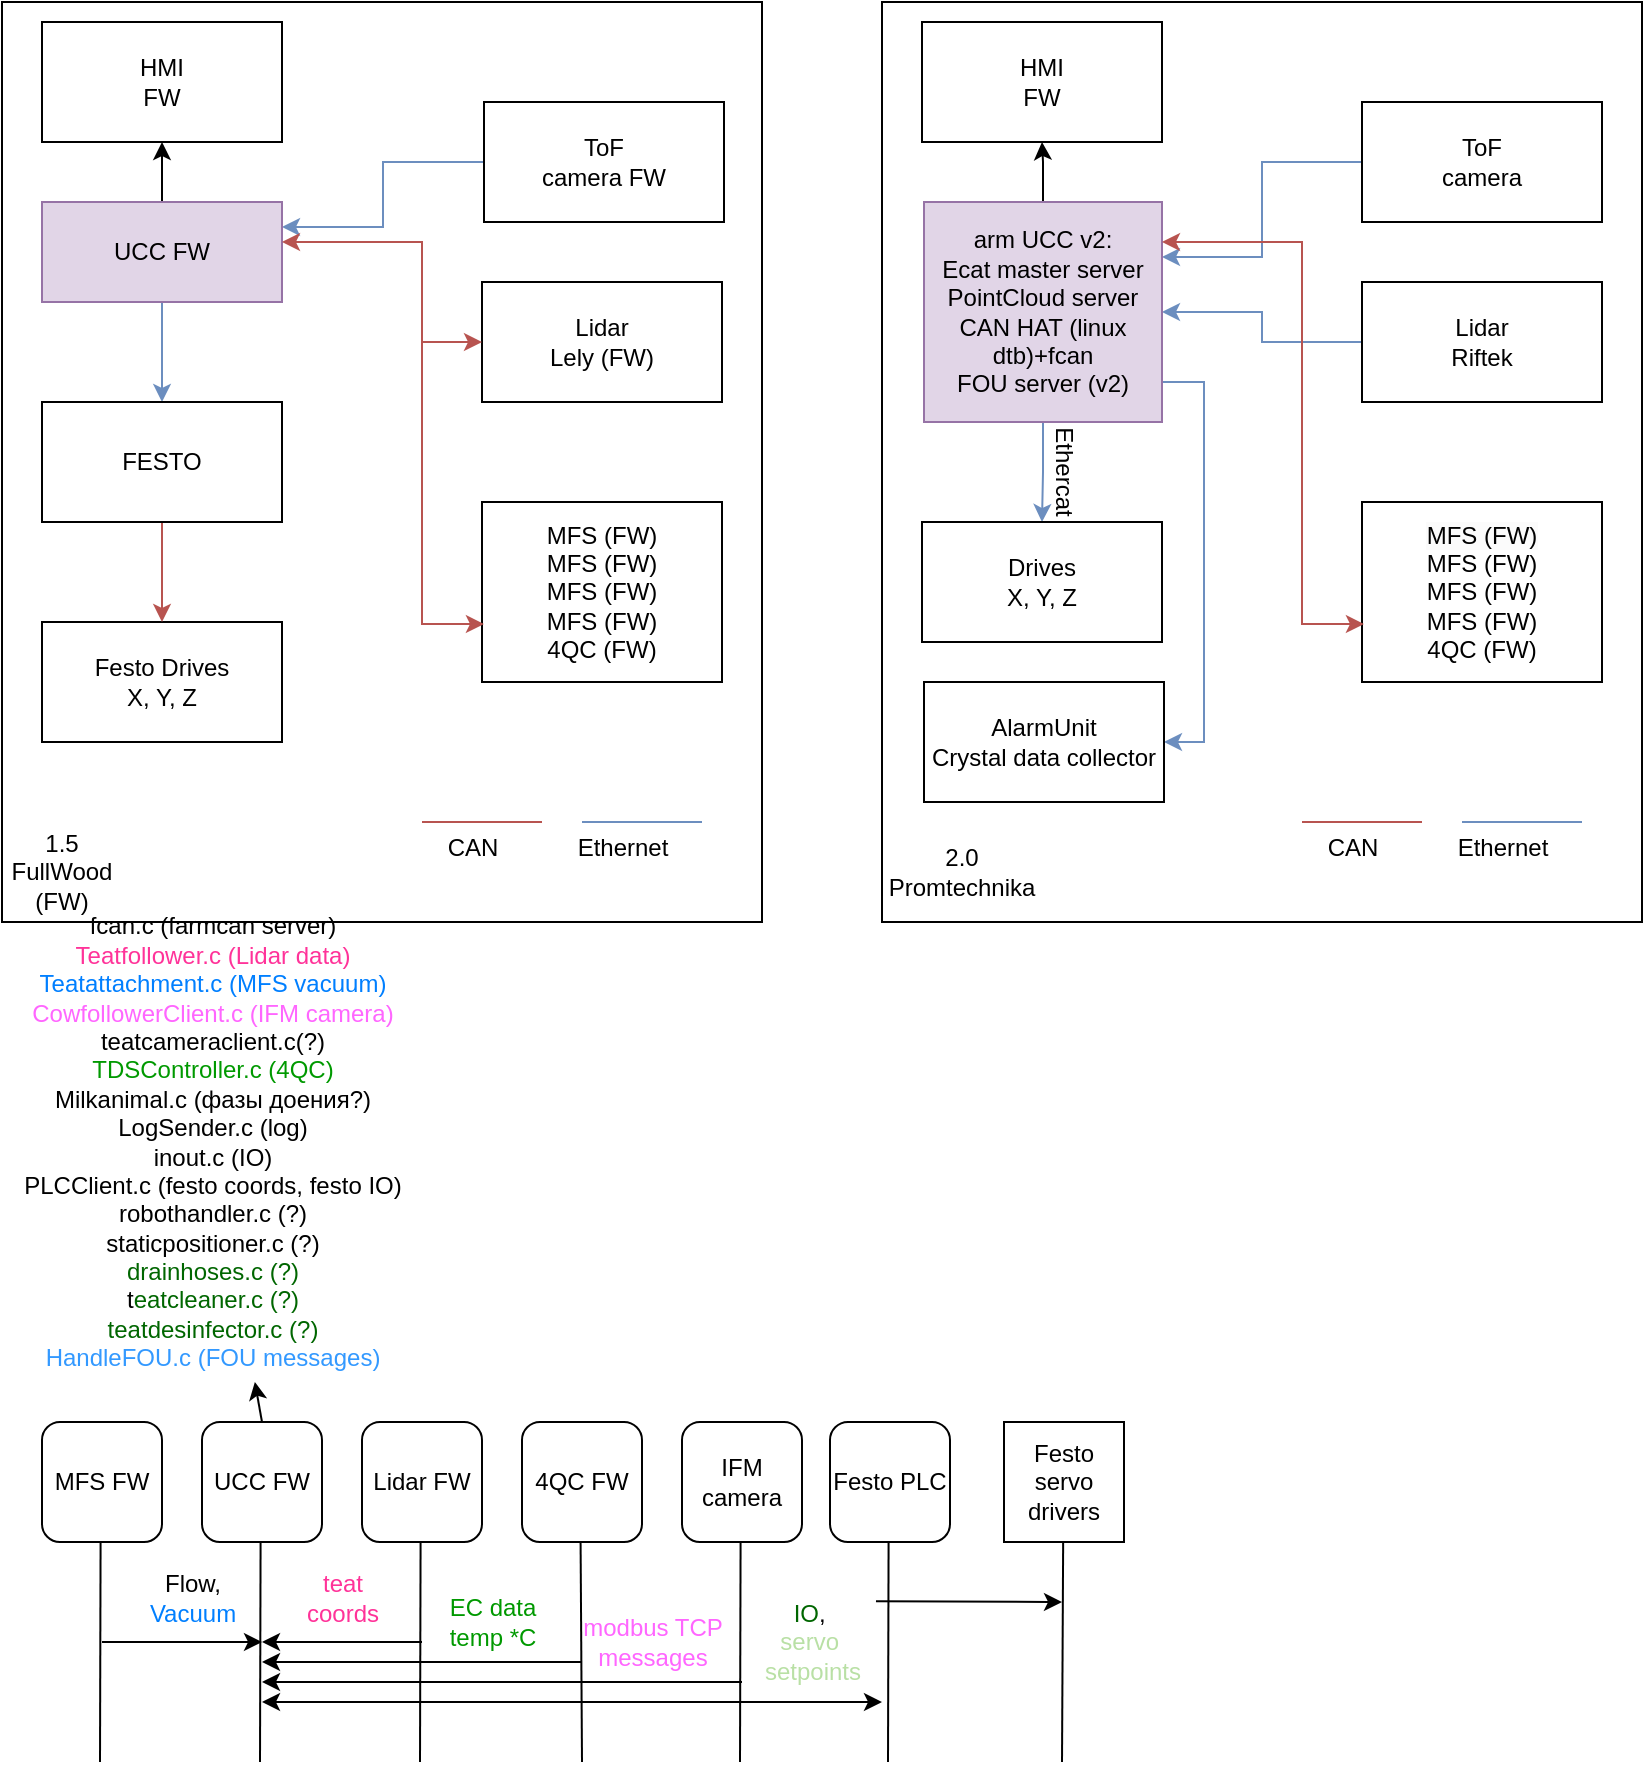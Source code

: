 <mxfile version="24.8.6">
  <diagram name="Page-1" id="rQBGWArWhz-w2QQc-Grt">
    <mxGraphModel dx="1363" dy="889" grid="1" gridSize="10" guides="1" tooltips="1" connect="1" arrows="1" fold="1" page="1" pageScale="1" pageWidth="827" pageHeight="1169" math="0" shadow="0">
      <root>
        <mxCell id="0" />
        <mxCell id="1" parent="0" />
        <mxCell id="cXtdcIw0JKKQN8xH4usp-18" value="" style="rounded=0;whiteSpace=wrap;html=1;" vertex="1" parent="1">
          <mxGeometry width="380" height="460" as="geometry" />
        </mxCell>
        <mxCell id="cXtdcIw0JKKQN8xH4usp-6" style="edgeStyle=orthogonalEdgeStyle;rounded=0;orthogonalLoop=1;jettySize=auto;html=1;entryX=1;entryY=0.25;entryDx=0;entryDy=0;fillColor=#dae8fc;strokeColor=#6c8ebf;" edge="1" parent="1" source="cXtdcIw0JKKQN8xH4usp-1" target="cXtdcIw0JKKQN8xH4usp-3">
          <mxGeometry relative="1" as="geometry" />
        </mxCell>
        <mxCell id="cXtdcIw0JKKQN8xH4usp-1" value="ToF&lt;div&gt;camera FW&lt;/div&gt;" style="rounded=0;whiteSpace=wrap;html=1;" vertex="1" parent="1">
          <mxGeometry x="241" y="50" width="120" height="60" as="geometry" />
        </mxCell>
        <mxCell id="cXtdcIw0JKKQN8xH4usp-2" value="Lidar&lt;div&gt;Lely (FW)&lt;/div&gt;" style="rounded=0;whiteSpace=wrap;html=1;" vertex="1" parent="1">
          <mxGeometry x="240" y="140" width="120" height="60" as="geometry" />
        </mxCell>
        <mxCell id="cXtdcIw0JKKQN8xH4usp-10" style="edgeStyle=orthogonalEdgeStyle;rounded=0;orthogonalLoop=1;jettySize=auto;html=1;entryX=0.5;entryY=0;entryDx=0;entryDy=0;fillColor=#dae8fc;strokeColor=#6c8ebf;" edge="1" parent="1" source="cXtdcIw0JKKQN8xH4usp-3" target="cXtdcIw0JKKQN8xH4usp-9">
          <mxGeometry relative="1" as="geometry" />
        </mxCell>
        <mxCell id="cXtdcIw0JKKQN8xH4usp-22" value="" style="edgeStyle=orthogonalEdgeStyle;rounded=0;orthogonalLoop=1;jettySize=auto;html=1;" edge="1" parent="1" source="cXtdcIw0JKKQN8xH4usp-3" target="cXtdcIw0JKKQN8xH4usp-21">
          <mxGeometry relative="1" as="geometry" />
        </mxCell>
        <mxCell id="cXtdcIw0JKKQN8xH4usp-3" value="UCC FW" style="rounded=0;whiteSpace=wrap;html=1;fillColor=#e1d5e7;strokeColor=#9673a6;" vertex="1" parent="1">
          <mxGeometry x="20" y="100" width="120" height="50" as="geometry" />
        </mxCell>
        <mxCell id="cXtdcIw0JKKQN8xH4usp-4" value="MFS (FW)&lt;div&gt;MFS (FW)&lt;/div&gt;&lt;div&gt;MFS (FW)&lt;/div&gt;&lt;div&gt;MFS (FW)&lt;/div&gt;&lt;div&gt;4QC (FW)&lt;/div&gt;" style="rounded=0;whiteSpace=wrap;html=1;" vertex="1" parent="1">
          <mxGeometry x="240" y="250" width="120" height="90" as="geometry" />
        </mxCell>
        <mxCell id="cXtdcIw0JKKQN8xH4usp-5" style="edgeStyle=orthogonalEdgeStyle;rounded=0;orthogonalLoop=1;jettySize=auto;html=1;entryX=0.008;entryY=0.678;entryDx=0;entryDy=0;entryPerimeter=0;fillColor=#f8cecc;strokeColor=#b85450;startArrow=classic;startFill=1;" edge="1" parent="1" source="cXtdcIw0JKKQN8xH4usp-3" target="cXtdcIw0JKKQN8xH4usp-4">
          <mxGeometry relative="1" as="geometry">
            <Array as="points">
              <mxPoint x="210" y="120" />
              <mxPoint x="210" y="311" />
            </Array>
          </mxGeometry>
        </mxCell>
        <mxCell id="cXtdcIw0JKKQN8xH4usp-8" value="Festo Drives&lt;div&gt;X, Y, Z&lt;/div&gt;" style="rounded=0;whiteSpace=wrap;html=1;" vertex="1" parent="1">
          <mxGeometry x="20" y="310" width="120" height="60" as="geometry" />
        </mxCell>
        <mxCell id="cXtdcIw0JKKQN8xH4usp-11" style="edgeStyle=orthogonalEdgeStyle;rounded=0;orthogonalLoop=1;jettySize=auto;html=1;entryX=0.5;entryY=0;entryDx=0;entryDy=0;fillColor=#f8cecc;strokeColor=#b85450;" edge="1" parent="1" source="cXtdcIw0JKKQN8xH4usp-9" target="cXtdcIw0JKKQN8xH4usp-8">
          <mxGeometry relative="1" as="geometry" />
        </mxCell>
        <mxCell id="cXtdcIw0JKKQN8xH4usp-9" value="FESTO" style="rounded=0;whiteSpace=wrap;html=1;" vertex="1" parent="1">
          <mxGeometry x="20" y="200" width="120" height="60" as="geometry" />
        </mxCell>
        <mxCell id="cXtdcIw0JKKQN8xH4usp-12" value="" style="endArrow=none;html=1;rounded=0;fillColor=#f8cecc;strokeColor=#b85450;" edge="1" parent="1">
          <mxGeometry width="50" height="50" relative="1" as="geometry">
            <mxPoint x="210" y="410" as="sourcePoint" />
            <mxPoint x="270" y="410" as="targetPoint" />
          </mxGeometry>
        </mxCell>
        <mxCell id="cXtdcIw0JKKQN8xH4usp-13" value="CAN" style="text;html=1;align=center;verticalAlign=middle;resizable=0;points=[];autosize=1;strokeColor=none;fillColor=none;" vertex="1" parent="1">
          <mxGeometry x="210" y="408" width="50" height="30" as="geometry" />
        </mxCell>
        <mxCell id="cXtdcIw0JKKQN8xH4usp-15" value="" style="endArrow=none;html=1;rounded=0;fillColor=#dae8fc;strokeColor=#6c8ebf;" edge="1" parent="1">
          <mxGeometry width="50" height="50" relative="1" as="geometry">
            <mxPoint x="290" y="410" as="sourcePoint" />
            <mxPoint x="350" y="410" as="targetPoint" />
          </mxGeometry>
        </mxCell>
        <mxCell id="cXtdcIw0JKKQN8xH4usp-16" value="Ethernet" style="text;html=1;align=center;verticalAlign=middle;resizable=0;points=[];autosize=1;strokeColor=none;fillColor=none;" vertex="1" parent="1">
          <mxGeometry x="275" y="408" width="70" height="30" as="geometry" />
        </mxCell>
        <mxCell id="cXtdcIw0JKKQN8xH4usp-19" value="1.5 FullWood (FW)" style="text;html=1;align=center;verticalAlign=middle;whiteSpace=wrap;rounded=0;" vertex="1" parent="1">
          <mxGeometry y="420" width="60" height="30" as="geometry" />
        </mxCell>
        <mxCell id="cXtdcIw0JKKQN8xH4usp-20" value="" style="rounded=0;whiteSpace=wrap;html=1;" vertex="1" parent="1">
          <mxGeometry x="440" width="380" height="460" as="geometry" />
        </mxCell>
        <mxCell id="cXtdcIw0JKKQN8xH4usp-21" value="HMI&lt;div&gt;FW&lt;/div&gt;" style="rounded=0;whiteSpace=wrap;html=1;" vertex="1" parent="1">
          <mxGeometry x="20" y="10" width="120" height="60" as="geometry" />
        </mxCell>
        <mxCell id="cXtdcIw0JKKQN8xH4usp-24" value="" style="endArrow=classic;html=1;rounded=0;entryX=0;entryY=0.5;entryDx=0;entryDy=0;fillColor=#f8cecc;strokeColor=#b85450;" edge="1" parent="1" target="cXtdcIw0JKKQN8xH4usp-2">
          <mxGeometry width="50" height="50" relative="1" as="geometry">
            <mxPoint x="210" y="170" as="sourcePoint" />
            <mxPoint x="410" y="340" as="targetPoint" />
          </mxGeometry>
        </mxCell>
        <mxCell id="cXtdcIw0JKKQN8xH4usp-26" value="MFS FW" style="rounded=1;whiteSpace=wrap;html=1;" vertex="1" parent="1">
          <mxGeometry x="20" y="710" width="60" height="60" as="geometry" />
        </mxCell>
        <mxCell id="cXtdcIw0JKKQN8xH4usp-28" style="edgeStyle=orthogonalEdgeStyle;rounded=0;orthogonalLoop=1;jettySize=auto;html=1;entryX=1;entryY=0.25;entryDx=0;entryDy=0;fillColor=#dae8fc;strokeColor=#6c8ebf;" edge="1" parent="1" source="cXtdcIw0JKKQN8xH4usp-29" target="cXtdcIw0JKKQN8xH4usp-33">
          <mxGeometry relative="1" as="geometry" />
        </mxCell>
        <mxCell id="cXtdcIw0JKKQN8xH4usp-29" value="ToF&lt;div&gt;camera&lt;/div&gt;" style="rounded=0;whiteSpace=wrap;html=1;" vertex="1" parent="1">
          <mxGeometry x="680" y="50" width="120" height="60" as="geometry" />
        </mxCell>
        <mxCell id="cXtdcIw0JKKQN8xH4usp-52" style="edgeStyle=orthogonalEdgeStyle;rounded=0;orthogonalLoop=1;jettySize=auto;html=1;fillColor=#dae8fc;strokeColor=#6c8ebf;" edge="1" parent="1" source="cXtdcIw0JKKQN8xH4usp-30" target="cXtdcIw0JKKQN8xH4usp-33">
          <mxGeometry relative="1" as="geometry" />
        </mxCell>
        <mxCell id="cXtdcIw0JKKQN8xH4usp-30" value="Lidar&lt;div&gt;Riftek&lt;/div&gt;" style="rounded=0;whiteSpace=wrap;html=1;" vertex="1" parent="1">
          <mxGeometry x="680" y="140" width="120" height="60" as="geometry" />
        </mxCell>
        <mxCell id="cXtdcIw0JKKQN8xH4usp-32" value="" style="edgeStyle=orthogonalEdgeStyle;rounded=0;orthogonalLoop=1;jettySize=auto;html=1;" edge="1" parent="1" source="cXtdcIw0JKKQN8xH4usp-33" target="cXtdcIw0JKKQN8xH4usp-44">
          <mxGeometry relative="1" as="geometry" />
        </mxCell>
        <mxCell id="cXtdcIw0JKKQN8xH4usp-46" value="" style="edgeStyle=orthogonalEdgeStyle;rounded=0;orthogonalLoop=1;jettySize=auto;html=1;fillColor=#dae8fc;strokeColor=#6c8ebf;" edge="1" parent="1" source="cXtdcIw0JKKQN8xH4usp-33" target="cXtdcIw0JKKQN8xH4usp-36">
          <mxGeometry relative="1" as="geometry" />
        </mxCell>
        <mxCell id="cXtdcIw0JKKQN8xH4usp-76" style="edgeStyle=orthogonalEdgeStyle;rounded=0;orthogonalLoop=1;jettySize=auto;html=1;entryX=1;entryY=0.5;entryDx=0;entryDy=0;fillColor=#dae8fc;strokeColor=#6c8ebf;" edge="1" parent="1" source="cXtdcIw0JKKQN8xH4usp-33" target="cXtdcIw0JKKQN8xH4usp-75">
          <mxGeometry relative="1" as="geometry">
            <Array as="points">
              <mxPoint x="601" y="190" />
              <mxPoint x="601" y="370" />
            </Array>
          </mxGeometry>
        </mxCell>
        <mxCell id="cXtdcIw0JKKQN8xH4usp-33" value="arm UCC v2:&lt;div&gt;Ecat master server&lt;/div&gt;&lt;div&gt;PointCloud server&lt;/div&gt;&lt;div&gt;CAN HAT (linux dtb)+fcan&lt;/div&gt;&lt;div&gt;FOU server (v2)&lt;/div&gt;" style="rounded=0;whiteSpace=wrap;html=1;fillColor=#e1d5e7;strokeColor=#9673a6;" vertex="1" parent="1">
          <mxGeometry x="461" y="100" width="119" height="110" as="geometry" />
        </mxCell>
        <mxCell id="cXtdcIw0JKKQN8xH4usp-34" value="&lt;span style=&quot;caret-color: rgb(0, 0, 0); color: rgb(0, 0, 0); font-family: Helvetica; font-size: 12px; font-style: normal; font-variant-caps: normal; font-weight: 400; letter-spacing: normal; orphans: auto; text-align: center; text-indent: 0px; text-transform: none; white-space: normal; widows: auto; word-spacing: 0px; -webkit-text-stroke-width: 0px; background-color: rgb(251, 251, 251); text-decoration: none; display: inline !important; float: none;&quot;&gt;MFS (FW)&lt;/span&gt;&lt;div style=&quot;caret-color: rgb(0, 0, 0); color: rgb(0, 0, 0); font-family: Helvetica; font-size: 12px; font-style: normal; font-variant-caps: normal; font-weight: 400; letter-spacing: normal; orphans: auto; text-align: center; text-indent: 0px; text-transform: none; white-space: normal; widows: auto; word-spacing: 0px; -webkit-text-stroke-width: 0px; text-decoration: none;&quot;&gt;MFS (FW)&lt;/div&gt;&lt;div style=&quot;caret-color: rgb(0, 0, 0); color: rgb(0, 0, 0); font-family: Helvetica; font-size: 12px; font-style: normal; font-variant-caps: normal; font-weight: 400; letter-spacing: normal; orphans: auto; text-align: center; text-indent: 0px; text-transform: none; white-space: normal; widows: auto; word-spacing: 0px; -webkit-text-stroke-width: 0px; text-decoration: none;&quot;&gt;MFS (FW)&lt;/div&gt;&lt;div style=&quot;caret-color: rgb(0, 0, 0); color: rgb(0, 0, 0); font-family: Helvetica; font-size: 12px; font-style: normal; font-variant-caps: normal; font-weight: 400; letter-spacing: normal; orphans: auto; text-align: center; text-indent: 0px; text-transform: none; white-space: normal; widows: auto; word-spacing: 0px; -webkit-text-stroke-width: 0px; text-decoration: none;&quot;&gt;MFS (FW)&lt;/div&gt;&lt;div style=&quot;caret-color: rgb(0, 0, 0); color: rgb(0, 0, 0); font-family: Helvetica; font-size: 12px; font-style: normal; font-variant-caps: normal; font-weight: 400; letter-spacing: normal; orphans: auto; text-align: center; text-indent: 0px; text-transform: none; white-space: normal; widows: auto; word-spacing: 0px; -webkit-text-stroke-width: 0px; text-decoration: none;&quot;&gt;4QC (FW)&lt;/div&gt;" style="rounded=0;whiteSpace=wrap;html=1;" vertex="1" parent="1">
          <mxGeometry x="680" y="250" width="120" height="90" as="geometry" />
        </mxCell>
        <mxCell id="cXtdcIw0JKKQN8xH4usp-35" style="edgeStyle=orthogonalEdgeStyle;rounded=0;orthogonalLoop=1;jettySize=auto;html=1;entryX=0.008;entryY=0.678;entryDx=0;entryDy=0;entryPerimeter=0;fillColor=#f8cecc;strokeColor=#b85450;startArrow=classic;startFill=1;" edge="1" parent="1" source="cXtdcIw0JKKQN8xH4usp-33" target="cXtdcIw0JKKQN8xH4usp-34">
          <mxGeometry relative="1" as="geometry">
            <Array as="points">
              <mxPoint x="650" y="120" />
              <mxPoint x="650" y="311" />
            </Array>
          </mxGeometry>
        </mxCell>
        <mxCell id="cXtdcIw0JKKQN8xH4usp-36" value="Drives&lt;div&gt;X, Y, Z&lt;/div&gt;" style="rounded=0;whiteSpace=wrap;html=1;" vertex="1" parent="1">
          <mxGeometry x="460" y="260" width="120" height="60" as="geometry" />
        </mxCell>
        <mxCell id="cXtdcIw0JKKQN8xH4usp-39" value="" style="endArrow=none;html=1;rounded=0;fillColor=#f8cecc;strokeColor=#b85450;" edge="1" parent="1">
          <mxGeometry width="50" height="50" relative="1" as="geometry">
            <mxPoint x="650" y="410" as="sourcePoint" />
            <mxPoint x="710" y="410" as="targetPoint" />
          </mxGeometry>
        </mxCell>
        <mxCell id="cXtdcIw0JKKQN8xH4usp-40" value="CAN" style="text;html=1;align=center;verticalAlign=middle;resizable=0;points=[];autosize=1;strokeColor=none;fillColor=none;" vertex="1" parent="1">
          <mxGeometry x="650" y="408" width="50" height="30" as="geometry" />
        </mxCell>
        <mxCell id="cXtdcIw0JKKQN8xH4usp-41" value="" style="endArrow=none;html=1;rounded=0;fillColor=#dae8fc;strokeColor=#6c8ebf;" edge="1" parent="1">
          <mxGeometry width="50" height="50" relative="1" as="geometry">
            <mxPoint x="730" y="410" as="sourcePoint" />
            <mxPoint x="790" y="410" as="targetPoint" />
          </mxGeometry>
        </mxCell>
        <mxCell id="cXtdcIw0JKKQN8xH4usp-42" value="Ethernet" style="text;html=1;align=center;verticalAlign=middle;resizable=0;points=[];autosize=1;strokeColor=none;fillColor=none;" vertex="1" parent="1">
          <mxGeometry x="715" y="408" width="70" height="30" as="geometry" />
        </mxCell>
        <mxCell id="cXtdcIw0JKKQN8xH4usp-43" value="2.0 Promtechnika" style="text;html=1;align=center;verticalAlign=middle;whiteSpace=wrap;rounded=0;" vertex="1" parent="1">
          <mxGeometry x="450" y="420" width="60" height="30" as="geometry" />
        </mxCell>
        <mxCell id="cXtdcIw0JKKQN8xH4usp-44" value="HMI&lt;div&gt;FW&lt;/div&gt;" style="rounded=0;whiteSpace=wrap;html=1;" vertex="1" parent="1">
          <mxGeometry x="460" y="10" width="120" height="60" as="geometry" />
        </mxCell>
        <mxCell id="cXtdcIw0JKKQN8xH4usp-47" value="Ethercat" style="text;html=1;align=center;verticalAlign=middle;whiteSpace=wrap;rounded=0;rotation=90;" vertex="1" parent="1">
          <mxGeometry x="501" y="220" width="60" height="30" as="geometry" />
        </mxCell>
        <mxCell id="cXtdcIw0JKKQN8xH4usp-48" value="UCC FW" style="rounded=1;whiteSpace=wrap;html=1;" vertex="1" parent="1">
          <mxGeometry x="100" y="710" width="60" height="60" as="geometry" />
        </mxCell>
        <mxCell id="cXtdcIw0JKKQN8xH4usp-49" value="Lidar FW" style="rounded=1;whiteSpace=wrap;html=1;" vertex="1" parent="1">
          <mxGeometry x="180" y="710" width="60" height="60" as="geometry" />
        </mxCell>
        <mxCell id="cXtdcIw0JKKQN8xH4usp-50" value="" style="endArrow=none;html=1;rounded=0;exitX=0.5;exitY=1;exitDx=0;exitDy=0;" edge="1" parent="1">
          <mxGeometry width="50" height="50" relative="1" as="geometry">
            <mxPoint x="129.29" y="770" as="sourcePoint" />
            <mxPoint x="129" y="880" as="targetPoint" />
          </mxGeometry>
        </mxCell>
        <mxCell id="cXtdcIw0JKKQN8xH4usp-51" value="" style="endArrow=none;html=1;rounded=0;exitX=0.5;exitY=1;exitDx=0;exitDy=0;" edge="1" parent="1">
          <mxGeometry width="50" height="50" relative="1" as="geometry">
            <mxPoint x="209.29" y="770" as="sourcePoint" />
            <mxPoint x="209" y="880" as="targetPoint" />
          </mxGeometry>
        </mxCell>
        <mxCell id="cXtdcIw0JKKQN8xH4usp-53" value="" style="endArrow=none;html=1;rounded=0;exitX=0.5;exitY=1;exitDx=0;exitDy=0;" edge="1" parent="1">
          <mxGeometry width="50" height="50" relative="1" as="geometry">
            <mxPoint x="49.29" y="770" as="sourcePoint" />
            <mxPoint x="49" y="880" as="targetPoint" />
          </mxGeometry>
        </mxCell>
        <mxCell id="cXtdcIw0JKKQN8xH4usp-54" value="4QC FW" style="rounded=1;whiteSpace=wrap;html=1;" vertex="1" parent="1">
          <mxGeometry x="260" y="710" width="60" height="60" as="geometry" />
        </mxCell>
        <mxCell id="cXtdcIw0JKKQN8xH4usp-55" value="" style="endArrow=none;html=1;rounded=0;exitX=0.5;exitY=1;exitDx=0;exitDy=0;" edge="1" parent="1">
          <mxGeometry width="50" height="50" relative="1" as="geometry">
            <mxPoint x="289.29" y="770" as="sourcePoint" />
            <mxPoint x="290" y="880" as="targetPoint" />
          </mxGeometry>
        </mxCell>
        <mxCell id="cXtdcIw0JKKQN8xH4usp-56" value="" style="endArrow=classic;html=1;rounded=0;" edge="1" parent="1">
          <mxGeometry width="50" height="50" relative="1" as="geometry">
            <mxPoint x="50" y="820" as="sourcePoint" />
            <mxPoint x="130" y="820" as="targetPoint" />
          </mxGeometry>
        </mxCell>
        <mxCell id="cXtdcIw0JKKQN8xH4usp-57" value="Flow,&lt;div&gt;&lt;font color=&quot;#007fff&quot;&gt;Vacuum&lt;/font&gt;&lt;/div&gt;" style="text;html=1;align=center;verticalAlign=middle;resizable=0;points=[];autosize=1;strokeColor=none;fillColor=none;" vertex="1" parent="1">
          <mxGeometry x="60" y="778" width="70" height="40" as="geometry" />
        </mxCell>
        <mxCell id="cXtdcIw0JKKQN8xH4usp-58" value="" style="endArrow=classic;html=1;rounded=0;" edge="1" parent="1">
          <mxGeometry width="50" height="50" relative="1" as="geometry">
            <mxPoint x="210" y="820" as="sourcePoint" />
            <mxPoint x="130" y="820" as="targetPoint" />
          </mxGeometry>
        </mxCell>
        <mxCell id="cXtdcIw0JKKQN8xH4usp-59" value="&lt;font color=&quot;#ff3399&quot;&gt;teat&lt;/font&gt;&lt;div&gt;&lt;font color=&quot;#ff3399&quot;&gt;coords&lt;/font&gt;&lt;/div&gt;" style="text;html=1;align=center;verticalAlign=middle;resizable=0;points=[];autosize=1;strokeColor=none;fillColor=none;" vertex="1" parent="1">
          <mxGeometry x="140" y="778" width="60" height="40" as="geometry" />
        </mxCell>
        <mxCell id="cXtdcIw0JKKQN8xH4usp-60" value="&lt;div&gt;fcan.c (farmcan server)&lt;/div&gt;&lt;font color=&quot;#ff3399&quot;&gt;Teatfollower.c (Lidar data)&lt;/font&gt;&lt;div&gt;&lt;font color=&quot;#007fff&quot;&gt;Teatattachment.c (MFS vacuum)&lt;/font&gt;&lt;/div&gt;&lt;div&gt;&lt;font color=&quot;#ff66ff&quot;&gt;CowfollowerClient.c (IFM camera)&lt;/font&gt;&lt;/div&gt;&lt;div&gt;teatcameraclient.c(?)&lt;/div&gt;&lt;div&gt;&lt;font color=&quot;#009900&quot;&gt;TDSController.c (4QC)&lt;/font&gt;&lt;/div&gt;&lt;div&gt;Milkanimal.c (фазы доения?)&lt;/div&gt;&lt;div&gt;LogSender.c (log)&lt;/div&gt;&lt;div&gt;inout.c (IO)&lt;/div&gt;&lt;div&gt;PLCClient.c (festo coords, festo IO)&lt;/div&gt;&lt;div&gt;robothandler.c (?)&lt;/div&gt;&lt;div&gt;staticpositioner.c (?)&lt;/div&gt;&lt;div&gt;&lt;font color=&quot;#006600&quot;&gt;drainhoses.c (?)&lt;/font&gt;&lt;/div&gt;&lt;div&gt;t&lt;font color=&quot;#006600&quot;&gt;eatcleaner.c (?)&lt;/font&gt;&lt;/div&gt;&lt;div&gt;&lt;font color=&quot;#006600&quot;&gt;teatdesinfector.c (?)&lt;/font&gt;&lt;/div&gt;&lt;div&gt;&lt;font color=&quot;#3399ff&quot;&gt;HandleFOU.c (FOU messages)&lt;/font&gt;&lt;/div&gt;" style="text;html=1;align=center;verticalAlign=middle;resizable=0;points=[];autosize=1;strokeColor=none;fillColor=none;" vertex="1" parent="1">
          <mxGeometry y="450" width="210" height="240" as="geometry" />
        </mxCell>
        <mxCell id="cXtdcIw0JKKQN8xH4usp-61" value="" style="endArrow=classic;html=1;rounded=0;" edge="1" parent="1">
          <mxGeometry width="50" height="50" relative="1" as="geometry">
            <mxPoint x="290" y="830" as="sourcePoint" />
            <mxPoint x="130" y="830" as="targetPoint" />
          </mxGeometry>
        </mxCell>
        <mxCell id="cXtdcIw0JKKQN8xH4usp-62" value="&lt;font color=&quot;#009900&quot;&gt;EC data&lt;/font&gt;&lt;div&gt;&lt;font color=&quot;#009900&quot;&gt;temp *C&lt;/font&gt;&lt;/div&gt;" style="text;html=1;align=center;verticalAlign=middle;resizable=0;points=[];autosize=1;strokeColor=none;fillColor=none;" vertex="1" parent="1">
          <mxGeometry x="210" y="790" width="70" height="40" as="geometry" />
        </mxCell>
        <mxCell id="cXtdcIw0JKKQN8xH4usp-63" value="IFM camera" style="rounded=1;whiteSpace=wrap;html=1;" vertex="1" parent="1">
          <mxGeometry x="340" y="710" width="60" height="60" as="geometry" />
        </mxCell>
        <mxCell id="cXtdcIw0JKKQN8xH4usp-64" value="" style="endArrow=none;html=1;rounded=0;exitX=0.5;exitY=1;exitDx=0;exitDy=0;" edge="1" parent="1">
          <mxGeometry width="50" height="50" relative="1" as="geometry">
            <mxPoint x="369.29" y="770" as="sourcePoint" />
            <mxPoint x="369" y="880" as="targetPoint" />
          </mxGeometry>
        </mxCell>
        <mxCell id="cXtdcIw0JKKQN8xH4usp-65" value="" style="endArrow=classic;html=1;rounded=0;" edge="1" parent="1">
          <mxGeometry width="50" height="50" relative="1" as="geometry">
            <mxPoint x="370" y="840" as="sourcePoint" />
            <mxPoint x="130" y="840" as="targetPoint" />
          </mxGeometry>
        </mxCell>
        <mxCell id="cXtdcIw0JKKQN8xH4usp-66" value="&lt;font color=&quot;#ff66ff&quot;&gt;modbus TCP&lt;/font&gt;&lt;div&gt;&lt;font color=&quot;#ff66ff&quot;&gt;messages&lt;/font&gt;&lt;/div&gt;" style="text;html=1;align=center;verticalAlign=middle;resizable=0;points=[];autosize=1;strokeColor=none;fillColor=none;" vertex="1" parent="1">
          <mxGeometry x="280" y="800" width="90" height="40" as="geometry" />
        </mxCell>
        <mxCell id="cXtdcIw0JKKQN8xH4usp-67" value="" style="endArrow=classic;html=1;rounded=0;exitX=0.5;exitY=0;exitDx=0;exitDy=0;" edge="1" parent="1" source="cXtdcIw0JKKQN8xH4usp-48" target="cXtdcIw0JKKQN8xH4usp-60">
          <mxGeometry width="50" height="50" relative="1" as="geometry">
            <mxPoint x="430" y="800" as="sourcePoint" />
            <mxPoint x="480" y="750" as="targetPoint" />
          </mxGeometry>
        </mxCell>
        <mxCell id="cXtdcIw0JKKQN8xH4usp-68" value="Festo PLC" style="rounded=1;whiteSpace=wrap;html=1;" vertex="1" parent="1">
          <mxGeometry x="414" y="710" width="60" height="60" as="geometry" />
        </mxCell>
        <mxCell id="cXtdcIw0JKKQN8xH4usp-69" value="" style="endArrow=none;html=1;rounded=0;exitX=0.5;exitY=1;exitDx=0;exitDy=0;" edge="1" parent="1">
          <mxGeometry width="50" height="50" relative="1" as="geometry">
            <mxPoint x="443.29" y="770" as="sourcePoint" />
            <mxPoint x="443" y="880" as="targetPoint" />
          </mxGeometry>
        </mxCell>
        <mxCell id="cXtdcIw0JKKQN8xH4usp-70" value="" style="endArrow=classic;startArrow=classic;html=1;rounded=0;" edge="1" parent="1">
          <mxGeometry width="50" height="50" relative="1" as="geometry">
            <mxPoint x="130" y="850" as="sourcePoint" />
            <mxPoint x="440" y="850" as="targetPoint" />
          </mxGeometry>
        </mxCell>
        <mxCell id="cXtdcIw0JKKQN8xH4usp-71" value="&lt;font color=&quot;#006600&quot;&gt;IO&lt;/font&gt;,&amp;nbsp;&lt;div&gt;&lt;font color=&quot;#b9e0a5&quot;&gt;servo&amp;nbsp;&lt;/font&gt;&lt;/div&gt;&lt;div&gt;&lt;font color=&quot;#b9e0a5&quot;&gt;setpoints&lt;/font&gt;&lt;/div&gt;" style="text;html=1;align=center;verticalAlign=middle;resizable=0;points=[];autosize=1;strokeColor=none;fillColor=none;" vertex="1" parent="1">
          <mxGeometry x="370" y="790" width="70" height="60" as="geometry" />
        </mxCell>
        <mxCell id="cXtdcIw0JKKQN8xH4usp-72" value="Festo&lt;div&gt;servo drivers&lt;/div&gt;" style="whiteSpace=wrap;html=1;aspect=fixed;" vertex="1" parent="1">
          <mxGeometry x="501" y="710" width="60" height="60" as="geometry" />
        </mxCell>
        <mxCell id="cXtdcIw0JKKQN8xH4usp-73" value="" style="endArrow=none;html=1;rounded=0;exitX=0.5;exitY=1;exitDx=0;exitDy=0;" edge="1" parent="1">
          <mxGeometry width="50" height="50" relative="1" as="geometry">
            <mxPoint x="530.58" y="770" as="sourcePoint" />
            <mxPoint x="530" y="880" as="targetPoint" />
          </mxGeometry>
        </mxCell>
        <mxCell id="cXtdcIw0JKKQN8xH4usp-74" value="" style="endArrow=classic;html=1;rounded=0;exitX=0.957;exitY=0.16;exitDx=0;exitDy=0;exitPerimeter=0;" edge="1" parent="1" source="cXtdcIw0JKKQN8xH4usp-71">
          <mxGeometry width="50" height="50" relative="1" as="geometry">
            <mxPoint x="450" y="800" as="sourcePoint" />
            <mxPoint x="530" y="800" as="targetPoint" />
          </mxGeometry>
        </mxCell>
        <mxCell id="cXtdcIw0JKKQN8xH4usp-75" value="AlarmUnit&lt;div&gt;Crystal data collector&lt;/div&gt;" style="rounded=0;whiteSpace=wrap;html=1;" vertex="1" parent="1">
          <mxGeometry x="461" y="340" width="120" height="60" as="geometry" />
        </mxCell>
      </root>
    </mxGraphModel>
  </diagram>
</mxfile>
